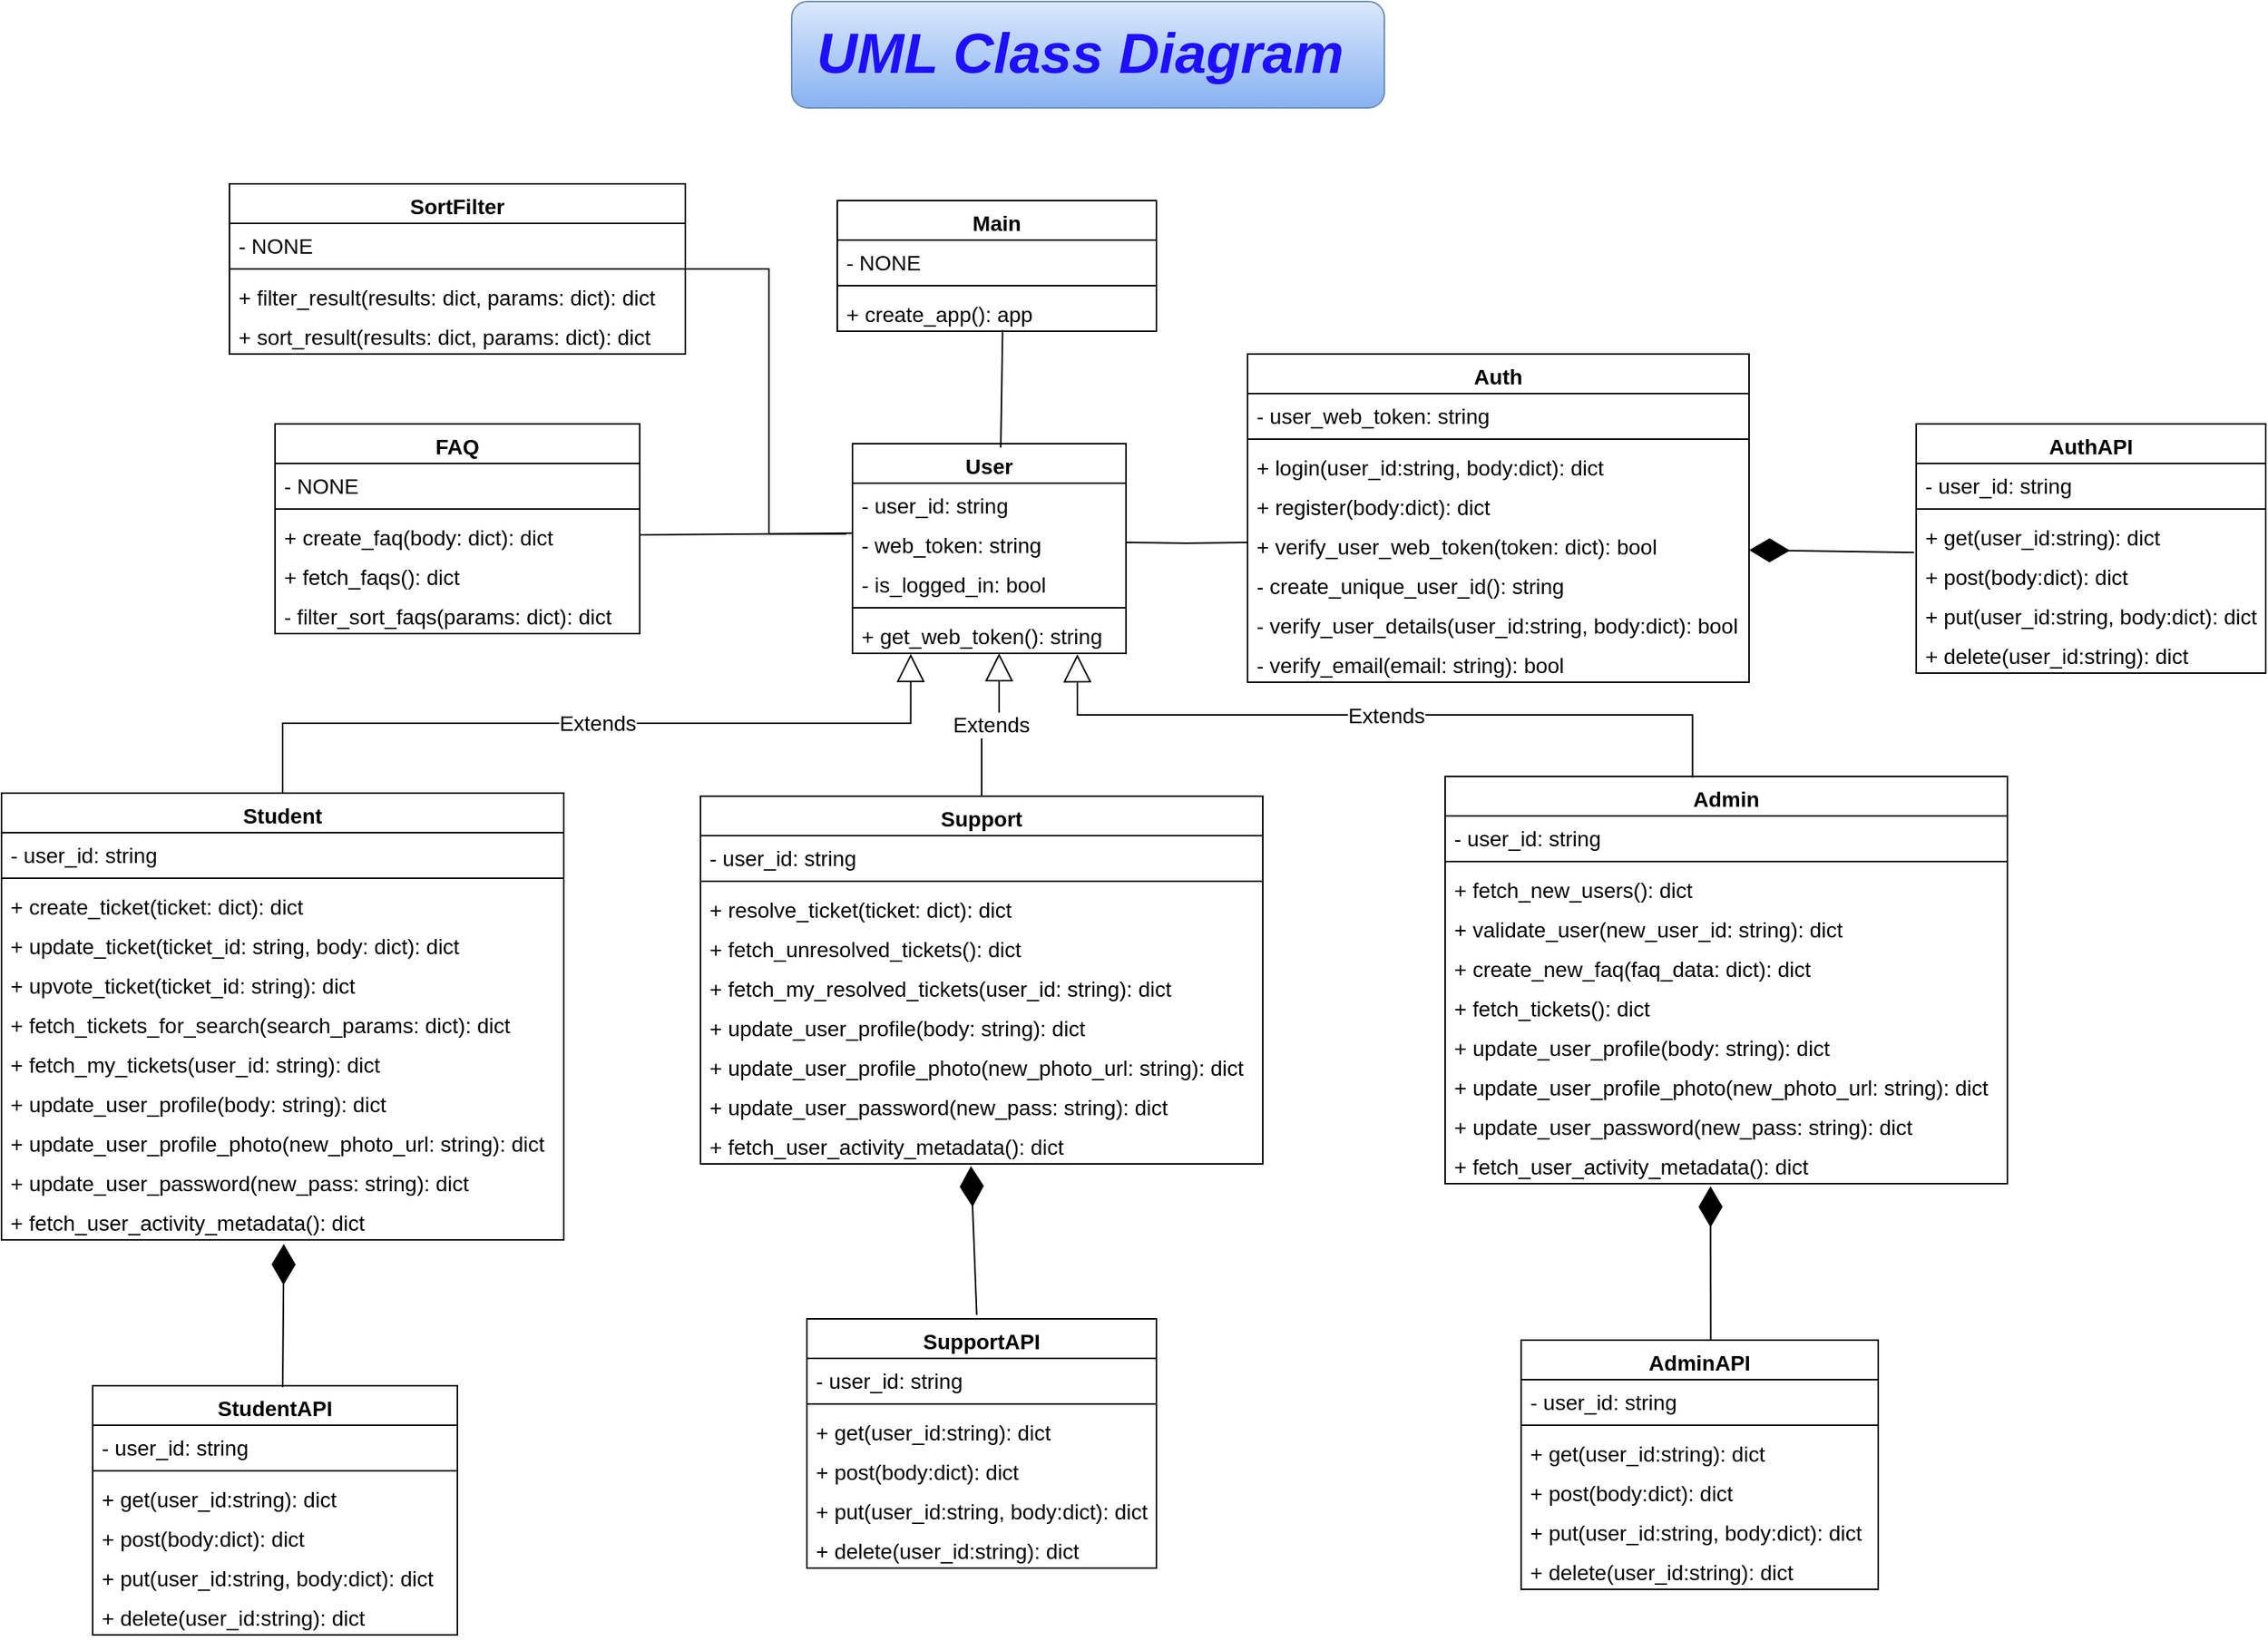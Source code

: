 <mxfile version="20.8.23" type="device"><diagram name="Page-1" id="JafjMgr85XqjKBGtlyvE"><mxGraphModel dx="3162" dy="1313" grid="1" gridSize="10" guides="1" tooltips="1" connect="1" arrows="1" fold="1" page="1" pageScale="1" pageWidth="850" pageHeight="1100" math="0" shadow="0"><root><mxCell id="0"/><mxCell id="1" parent="0"/><mxCell id="i6yleLJZoTJ5nCf-vQ_n-1" value="Auth" style="swimlane;fontStyle=1;align=center;verticalAlign=top;childLayout=stackLayout;horizontal=1;startSize=26;horizontalStack=0;resizeParent=1;resizeParentMax=0;resizeLast=0;collapsible=1;marginBottom=0;fontSize=14;" vertex="1" parent="1"><mxGeometry y="245" width="330" height="216" as="geometry"/></mxCell><mxCell id="i6yleLJZoTJ5nCf-vQ_n-70" value="- user_web_token: string" style="text;strokeColor=none;fillColor=none;align=left;verticalAlign=top;spacingLeft=4;spacingRight=4;overflow=hidden;rotatable=0;points=[[0,0.5],[1,0.5]];portConstraint=eastwest;fontSize=14;" vertex="1" parent="i6yleLJZoTJ5nCf-vQ_n-1"><mxGeometry y="26" width="330" height="26" as="geometry"/></mxCell><mxCell id="i6yleLJZoTJ5nCf-vQ_n-3" value="" style="line;strokeWidth=1;fillColor=none;align=left;verticalAlign=middle;spacingTop=-1;spacingLeft=3;spacingRight=3;rotatable=0;labelPosition=right;points=[];portConstraint=eastwest;strokeColor=inherit;fontSize=14;" vertex="1" parent="i6yleLJZoTJ5nCf-vQ_n-1"><mxGeometry y="52" width="330" height="8" as="geometry"/></mxCell><mxCell id="i6yleLJZoTJ5nCf-vQ_n-4" value="+ login(user_id:string, body:dict): dict" style="text;strokeColor=none;fillColor=none;align=left;verticalAlign=top;spacingLeft=4;spacingRight=4;overflow=hidden;rotatable=0;points=[[0,0.5],[1,0.5]];portConstraint=eastwest;fontSize=14;" vertex="1" parent="i6yleLJZoTJ5nCf-vQ_n-1"><mxGeometry y="60" width="330" height="26" as="geometry"/></mxCell><mxCell id="i6yleLJZoTJ5nCf-vQ_n-13" value="+ register(body:dict): dict" style="text;strokeColor=none;fillColor=none;align=left;verticalAlign=top;spacingLeft=4;spacingRight=4;overflow=hidden;rotatable=0;points=[[0,0.5],[1,0.5]];portConstraint=eastwest;fontSize=14;" vertex="1" parent="i6yleLJZoTJ5nCf-vQ_n-1"><mxGeometry y="86" width="330" height="26" as="geometry"/></mxCell><mxCell id="i6yleLJZoTJ5nCf-vQ_n-69" value="+ verify_user_web_token(token: dict): bool" style="text;strokeColor=none;fillColor=none;align=left;verticalAlign=top;spacingLeft=4;spacingRight=4;overflow=hidden;rotatable=0;points=[[0,0.5],[1,0.5]];portConstraint=eastwest;fontSize=14;" vertex="1" parent="i6yleLJZoTJ5nCf-vQ_n-1"><mxGeometry y="112" width="330" height="26" as="geometry"/></mxCell><mxCell id="i6yleLJZoTJ5nCf-vQ_n-14" value="- create_unique_user_id(): string" style="text;strokeColor=none;fillColor=none;align=left;verticalAlign=top;spacingLeft=4;spacingRight=4;overflow=hidden;rotatable=0;points=[[0,0.5],[1,0.5]];portConstraint=eastwest;fontSize=14;" vertex="1" parent="i6yleLJZoTJ5nCf-vQ_n-1"><mxGeometry y="138" width="330" height="26" as="geometry"/></mxCell><mxCell id="i6yleLJZoTJ5nCf-vQ_n-15" value="- verify_user_details(user_id:string, body:dict): bool" style="text;strokeColor=none;fillColor=none;align=left;verticalAlign=top;spacingLeft=4;spacingRight=4;overflow=hidden;rotatable=0;points=[[0,0.5],[1,0.5]];portConstraint=eastwest;fontSize=14;" vertex="1" parent="i6yleLJZoTJ5nCf-vQ_n-1"><mxGeometry y="164" width="330" height="26" as="geometry"/></mxCell><mxCell id="i6yleLJZoTJ5nCf-vQ_n-16" value="- verify_email(email: string): bool" style="text;strokeColor=none;fillColor=none;align=left;verticalAlign=top;spacingLeft=4;spacingRight=4;overflow=hidden;rotatable=0;points=[[0,0.5],[1,0.5]];portConstraint=eastwest;fontSize=14;" vertex="1" parent="i6yleLJZoTJ5nCf-vQ_n-1"><mxGeometry y="190" width="330" height="26" as="geometry"/></mxCell><mxCell id="i6yleLJZoTJ5nCf-vQ_n-5" value="AuthAPI" style="swimlane;fontStyle=1;align=center;verticalAlign=top;childLayout=stackLayout;horizontal=1;startSize=26;horizontalStack=0;resizeParent=1;resizeParentMax=0;resizeLast=0;collapsible=1;marginBottom=0;fontSize=14;" vertex="1" parent="1"><mxGeometry x="440" y="291" width="230" height="164" as="geometry"/></mxCell><mxCell id="i6yleLJZoTJ5nCf-vQ_n-6" value="- user_id: string" style="text;strokeColor=none;fillColor=none;align=left;verticalAlign=top;spacingLeft=4;spacingRight=4;overflow=hidden;rotatable=0;points=[[0,0.5],[1,0.5]];portConstraint=eastwest;fontSize=14;" vertex="1" parent="i6yleLJZoTJ5nCf-vQ_n-5"><mxGeometry y="26" width="230" height="26" as="geometry"/></mxCell><mxCell id="i6yleLJZoTJ5nCf-vQ_n-7" value="" style="line;strokeWidth=1;fillColor=none;align=left;verticalAlign=middle;spacingTop=-1;spacingLeft=3;spacingRight=3;rotatable=0;labelPosition=right;points=[];portConstraint=eastwest;strokeColor=inherit;fontSize=14;" vertex="1" parent="i6yleLJZoTJ5nCf-vQ_n-5"><mxGeometry y="52" width="230" height="8" as="geometry"/></mxCell><mxCell id="i6yleLJZoTJ5nCf-vQ_n-8" value="+ get(user_id:string): dict" style="text;strokeColor=none;fillColor=none;align=left;verticalAlign=top;spacingLeft=4;spacingRight=4;overflow=hidden;rotatable=0;points=[[0,0.5],[1,0.5]];portConstraint=eastwest;fontSize=14;" vertex="1" parent="i6yleLJZoTJ5nCf-vQ_n-5"><mxGeometry y="60" width="230" height="26" as="geometry"/></mxCell><mxCell id="i6yleLJZoTJ5nCf-vQ_n-9" value="+ post(body:dict): dict&#10;" style="text;strokeColor=none;fillColor=none;align=left;verticalAlign=top;spacingLeft=4;spacingRight=4;overflow=hidden;rotatable=0;points=[[0,0.5],[1,0.5]];portConstraint=eastwest;fontSize=14;" vertex="1" parent="i6yleLJZoTJ5nCf-vQ_n-5"><mxGeometry y="86" width="230" height="26" as="geometry"/></mxCell><mxCell id="i6yleLJZoTJ5nCf-vQ_n-10" value="+ put(user_id:string, body:dict): dict&#10;" style="text;strokeColor=none;fillColor=none;align=left;verticalAlign=top;spacingLeft=4;spacingRight=4;overflow=hidden;rotatable=0;points=[[0,0.5],[1,0.5]];portConstraint=eastwest;fontSize=14;" vertex="1" parent="i6yleLJZoTJ5nCf-vQ_n-5"><mxGeometry y="112" width="230" height="26" as="geometry"/></mxCell><mxCell id="i6yleLJZoTJ5nCf-vQ_n-11" value="+ delete(user_id:string): dict&#10;" style="text;strokeColor=none;fillColor=none;align=left;verticalAlign=top;spacingLeft=4;spacingRight=4;overflow=hidden;rotatable=0;points=[[0,0.5],[1,0.5]];portConstraint=eastwest;fontSize=14;" vertex="1" parent="i6yleLJZoTJ5nCf-vQ_n-5"><mxGeometry y="138" width="230" height="26" as="geometry"/></mxCell><mxCell id="i6yleLJZoTJ5nCf-vQ_n-17" value="StudentAPI" style="swimlane;fontStyle=1;align=center;verticalAlign=top;childLayout=stackLayout;horizontal=1;startSize=26;horizontalStack=0;resizeParent=1;resizeParentMax=0;resizeLast=0;collapsible=1;marginBottom=0;fontSize=14;" vertex="1" parent="1"><mxGeometry x="-760" y="924" width="240" height="164" as="geometry"/></mxCell><mxCell id="i6yleLJZoTJ5nCf-vQ_n-18" value="- user_id: string" style="text;strokeColor=none;fillColor=none;align=left;verticalAlign=top;spacingLeft=4;spacingRight=4;overflow=hidden;rotatable=0;points=[[0,0.5],[1,0.5]];portConstraint=eastwest;fontSize=14;" vertex="1" parent="i6yleLJZoTJ5nCf-vQ_n-17"><mxGeometry y="26" width="240" height="26" as="geometry"/></mxCell><mxCell id="i6yleLJZoTJ5nCf-vQ_n-19" value="" style="line;strokeWidth=1;fillColor=none;align=left;verticalAlign=middle;spacingTop=-1;spacingLeft=3;spacingRight=3;rotatable=0;labelPosition=right;points=[];portConstraint=eastwest;strokeColor=inherit;fontSize=14;" vertex="1" parent="i6yleLJZoTJ5nCf-vQ_n-17"><mxGeometry y="52" width="240" height="8" as="geometry"/></mxCell><mxCell id="i6yleLJZoTJ5nCf-vQ_n-20" value="+ get(user_id:string): dict" style="text;strokeColor=none;fillColor=none;align=left;verticalAlign=top;spacingLeft=4;spacingRight=4;overflow=hidden;rotatable=0;points=[[0,0.5],[1,0.5]];portConstraint=eastwest;fontSize=14;" vertex="1" parent="i6yleLJZoTJ5nCf-vQ_n-17"><mxGeometry y="60" width="240" height="26" as="geometry"/></mxCell><mxCell id="i6yleLJZoTJ5nCf-vQ_n-21" value="+ post(body:dict): dict&#10;" style="text;strokeColor=none;fillColor=none;align=left;verticalAlign=top;spacingLeft=4;spacingRight=4;overflow=hidden;rotatable=0;points=[[0,0.5],[1,0.5]];portConstraint=eastwest;fontSize=14;" vertex="1" parent="i6yleLJZoTJ5nCf-vQ_n-17"><mxGeometry y="86" width="240" height="26" as="geometry"/></mxCell><mxCell id="i6yleLJZoTJ5nCf-vQ_n-22" value="+ put(user_id:string, body:dict): dict&#10;" style="text;strokeColor=none;fillColor=none;align=left;verticalAlign=top;spacingLeft=4;spacingRight=4;overflow=hidden;rotatable=0;points=[[0,0.5],[1,0.5]];portConstraint=eastwest;fontSize=14;" vertex="1" parent="i6yleLJZoTJ5nCf-vQ_n-17"><mxGeometry y="112" width="240" height="26" as="geometry"/></mxCell><mxCell id="i6yleLJZoTJ5nCf-vQ_n-23" value="+ delete(user_id:string): dict&#10;" style="text;strokeColor=none;fillColor=none;align=left;verticalAlign=top;spacingLeft=4;spacingRight=4;overflow=hidden;rotatable=0;points=[[0,0.5],[1,0.5]];portConstraint=eastwest;fontSize=14;" vertex="1" parent="i6yleLJZoTJ5nCf-vQ_n-17"><mxGeometry y="138" width="240" height="26" as="geometry"/></mxCell><mxCell id="i6yleLJZoTJ5nCf-vQ_n-24" value="SupportAPI" style="swimlane;fontStyle=1;align=center;verticalAlign=top;childLayout=stackLayout;horizontal=1;startSize=26;horizontalStack=0;resizeParent=1;resizeParentMax=0;resizeLast=0;collapsible=1;marginBottom=0;fontSize=14;" vertex="1" parent="1"><mxGeometry x="-290" y="880" width="230" height="164" as="geometry"/></mxCell><mxCell id="i6yleLJZoTJ5nCf-vQ_n-25" value="- user_id: string" style="text;strokeColor=none;fillColor=none;align=left;verticalAlign=top;spacingLeft=4;spacingRight=4;overflow=hidden;rotatable=0;points=[[0,0.5],[1,0.5]];portConstraint=eastwest;fontSize=14;" vertex="1" parent="i6yleLJZoTJ5nCf-vQ_n-24"><mxGeometry y="26" width="230" height="26" as="geometry"/></mxCell><mxCell id="i6yleLJZoTJ5nCf-vQ_n-26" value="" style="line;strokeWidth=1;fillColor=none;align=left;verticalAlign=middle;spacingTop=-1;spacingLeft=3;spacingRight=3;rotatable=0;labelPosition=right;points=[];portConstraint=eastwest;strokeColor=inherit;fontSize=14;" vertex="1" parent="i6yleLJZoTJ5nCf-vQ_n-24"><mxGeometry y="52" width="230" height="8" as="geometry"/></mxCell><mxCell id="i6yleLJZoTJ5nCf-vQ_n-27" value="+ get(user_id:string): dict" style="text;strokeColor=none;fillColor=none;align=left;verticalAlign=top;spacingLeft=4;spacingRight=4;overflow=hidden;rotatable=0;points=[[0,0.5],[1,0.5]];portConstraint=eastwest;fontSize=14;" vertex="1" parent="i6yleLJZoTJ5nCf-vQ_n-24"><mxGeometry y="60" width="230" height="26" as="geometry"/></mxCell><mxCell id="i6yleLJZoTJ5nCf-vQ_n-28" value="+ post(body:dict): dict&#10;" style="text;strokeColor=none;fillColor=none;align=left;verticalAlign=top;spacingLeft=4;spacingRight=4;overflow=hidden;rotatable=0;points=[[0,0.5],[1,0.5]];portConstraint=eastwest;fontSize=14;" vertex="1" parent="i6yleLJZoTJ5nCf-vQ_n-24"><mxGeometry y="86" width="230" height="26" as="geometry"/></mxCell><mxCell id="i6yleLJZoTJ5nCf-vQ_n-29" value="+ put(user_id:string, body:dict): dict&#10;" style="text;strokeColor=none;fillColor=none;align=left;verticalAlign=top;spacingLeft=4;spacingRight=4;overflow=hidden;rotatable=0;points=[[0,0.5],[1,0.5]];portConstraint=eastwest;fontSize=14;" vertex="1" parent="i6yleLJZoTJ5nCf-vQ_n-24"><mxGeometry y="112" width="230" height="26" as="geometry"/></mxCell><mxCell id="i6yleLJZoTJ5nCf-vQ_n-30" value="+ delete(user_id:string): dict&#10;" style="text;strokeColor=none;fillColor=none;align=left;verticalAlign=top;spacingLeft=4;spacingRight=4;overflow=hidden;rotatable=0;points=[[0,0.5],[1,0.5]];portConstraint=eastwest;fontSize=14;" vertex="1" parent="i6yleLJZoTJ5nCf-vQ_n-24"><mxGeometry y="138" width="230" height="26" as="geometry"/></mxCell><mxCell id="i6yleLJZoTJ5nCf-vQ_n-31" value="AdminAPI" style="swimlane;fontStyle=1;align=center;verticalAlign=top;childLayout=stackLayout;horizontal=1;startSize=26;horizontalStack=0;resizeParent=1;resizeParentMax=0;resizeLast=0;collapsible=1;marginBottom=0;fontSize=14;" vertex="1" parent="1"><mxGeometry x="180" y="894" width="235" height="164" as="geometry"/></mxCell><mxCell id="i6yleLJZoTJ5nCf-vQ_n-32" value="- user_id: string" style="text;strokeColor=none;fillColor=none;align=left;verticalAlign=top;spacingLeft=4;spacingRight=4;overflow=hidden;rotatable=0;points=[[0,0.5],[1,0.5]];portConstraint=eastwest;fontSize=14;" vertex="1" parent="i6yleLJZoTJ5nCf-vQ_n-31"><mxGeometry y="26" width="235" height="26" as="geometry"/></mxCell><mxCell id="i6yleLJZoTJ5nCf-vQ_n-33" value="" style="line;strokeWidth=1;fillColor=none;align=left;verticalAlign=middle;spacingTop=-1;spacingLeft=3;spacingRight=3;rotatable=0;labelPosition=right;points=[];portConstraint=eastwest;strokeColor=inherit;fontSize=14;" vertex="1" parent="i6yleLJZoTJ5nCf-vQ_n-31"><mxGeometry y="52" width="235" height="8" as="geometry"/></mxCell><mxCell id="i6yleLJZoTJ5nCf-vQ_n-34" value="+ get(user_id:string): dict" style="text;strokeColor=none;fillColor=none;align=left;verticalAlign=top;spacingLeft=4;spacingRight=4;overflow=hidden;rotatable=0;points=[[0,0.5],[1,0.5]];portConstraint=eastwest;fontSize=14;" vertex="1" parent="i6yleLJZoTJ5nCf-vQ_n-31"><mxGeometry y="60" width="235" height="26" as="geometry"/></mxCell><mxCell id="i6yleLJZoTJ5nCf-vQ_n-35" value="+ post(body:dict): dict&#10;" style="text;strokeColor=none;fillColor=none;align=left;verticalAlign=top;spacingLeft=4;spacingRight=4;overflow=hidden;rotatable=0;points=[[0,0.5],[1,0.5]];portConstraint=eastwest;fontSize=14;" vertex="1" parent="i6yleLJZoTJ5nCf-vQ_n-31"><mxGeometry y="86" width="235" height="26" as="geometry"/></mxCell><mxCell id="i6yleLJZoTJ5nCf-vQ_n-36" value="+ put(user_id:string, body:dict): dict&#10;" style="text;strokeColor=none;fillColor=none;align=left;verticalAlign=top;spacingLeft=4;spacingRight=4;overflow=hidden;rotatable=0;points=[[0,0.5],[1,0.5]];portConstraint=eastwest;fontSize=14;" vertex="1" parent="i6yleLJZoTJ5nCf-vQ_n-31"><mxGeometry y="112" width="235" height="26" as="geometry"/></mxCell><mxCell id="i6yleLJZoTJ5nCf-vQ_n-37" value="+ delete(user_id:string): dict&#10;" style="text;strokeColor=none;fillColor=none;align=left;verticalAlign=top;spacingLeft=4;spacingRight=4;overflow=hidden;rotatable=0;points=[[0,0.5],[1,0.5]];portConstraint=eastwest;fontSize=14;" vertex="1" parent="i6yleLJZoTJ5nCf-vQ_n-31"><mxGeometry y="138" width="235" height="26" as="geometry"/></mxCell><mxCell id="i6yleLJZoTJ5nCf-vQ_n-38" value="Student" style="swimlane;fontStyle=1;align=center;verticalAlign=top;childLayout=stackLayout;horizontal=1;startSize=26;horizontalStack=0;resizeParent=1;resizeParentMax=0;resizeLast=0;collapsible=1;marginBottom=0;fontSize=14;" vertex="1" parent="1"><mxGeometry x="-820" y="534" width="370" height="294" as="geometry"/></mxCell><mxCell id="i6yleLJZoTJ5nCf-vQ_n-39" value="- user_id: string" style="text;strokeColor=none;fillColor=none;align=left;verticalAlign=top;spacingLeft=4;spacingRight=4;overflow=hidden;rotatable=0;points=[[0,0.5],[1,0.5]];portConstraint=eastwest;fontSize=14;" vertex="1" parent="i6yleLJZoTJ5nCf-vQ_n-38"><mxGeometry y="26" width="370" height="26" as="geometry"/></mxCell><mxCell id="i6yleLJZoTJ5nCf-vQ_n-40" value="" style="line;strokeWidth=1;fillColor=none;align=left;verticalAlign=middle;spacingTop=-1;spacingLeft=3;spacingRight=3;rotatable=0;labelPosition=right;points=[];portConstraint=eastwest;strokeColor=inherit;fontSize=14;" vertex="1" parent="i6yleLJZoTJ5nCf-vQ_n-38"><mxGeometry y="52" width="370" height="8" as="geometry"/></mxCell><mxCell id="i6yleLJZoTJ5nCf-vQ_n-41" value="+ create_ticket(ticket: dict): dict" style="text;strokeColor=none;fillColor=none;align=left;verticalAlign=top;spacingLeft=4;spacingRight=4;overflow=hidden;rotatable=0;points=[[0,0.5],[1,0.5]];portConstraint=eastwest;fontSize=14;" vertex="1" parent="i6yleLJZoTJ5nCf-vQ_n-38"><mxGeometry y="60" width="370" height="26" as="geometry"/></mxCell><mxCell id="i6yleLJZoTJ5nCf-vQ_n-68" value="+ update_ticket(ticket_id: string, body: dict): dict" style="text;strokeColor=none;fillColor=none;align=left;verticalAlign=top;spacingLeft=4;spacingRight=4;overflow=hidden;rotatable=0;points=[[0,0.5],[1,0.5]];portConstraint=eastwest;fontSize=14;" vertex="1" parent="i6yleLJZoTJ5nCf-vQ_n-38"><mxGeometry y="86" width="370" height="26" as="geometry"/></mxCell><mxCell id="i6yleLJZoTJ5nCf-vQ_n-42" value="+ upvote_ticket(ticket_id: string): dict" style="text;strokeColor=none;fillColor=none;align=left;verticalAlign=top;spacingLeft=4;spacingRight=4;overflow=hidden;rotatable=0;points=[[0,0.5],[1,0.5]];portConstraint=eastwest;fontSize=14;" vertex="1" parent="i6yleLJZoTJ5nCf-vQ_n-38"><mxGeometry y="112" width="370" height="26" as="geometry"/></mxCell><mxCell id="i6yleLJZoTJ5nCf-vQ_n-67" value="+ fetch_tickets_for_search(search_params: dict): dict" style="text;strokeColor=none;fillColor=none;align=left;verticalAlign=top;spacingLeft=4;spacingRight=4;overflow=hidden;rotatable=0;points=[[0,0.5],[1,0.5]];portConstraint=eastwest;fontSize=14;" vertex="1" parent="i6yleLJZoTJ5nCf-vQ_n-38"><mxGeometry y="138" width="370" height="26" as="geometry"/></mxCell><mxCell id="i6yleLJZoTJ5nCf-vQ_n-72" value="+ fetch_my_tickets(user_id: string): dict" style="text;strokeColor=none;fillColor=none;align=left;verticalAlign=top;spacingLeft=4;spacingRight=4;overflow=hidden;rotatable=0;points=[[0,0.5],[1,0.5]];portConstraint=eastwest;fontSize=14;" vertex="1" parent="i6yleLJZoTJ5nCf-vQ_n-38"><mxGeometry y="164" width="370" height="26" as="geometry"/></mxCell><mxCell id="i6yleLJZoTJ5nCf-vQ_n-56" value="+ update_user_profile(body: string): dict" style="text;strokeColor=none;fillColor=none;align=left;verticalAlign=top;spacingLeft=4;spacingRight=4;overflow=hidden;rotatable=0;points=[[0,0.5],[1,0.5]];portConstraint=eastwest;fontSize=14;" vertex="1" parent="i6yleLJZoTJ5nCf-vQ_n-38"><mxGeometry y="190" width="370" height="26" as="geometry"/></mxCell><mxCell id="i6yleLJZoTJ5nCf-vQ_n-57" value="+ update_user_profile_photo(new_photo_url: string): dict" style="text;strokeColor=none;fillColor=none;align=left;verticalAlign=top;spacingLeft=4;spacingRight=4;overflow=hidden;rotatable=0;points=[[0,0.5],[1,0.5]];portConstraint=eastwest;fontSize=14;" vertex="1" parent="i6yleLJZoTJ5nCf-vQ_n-38"><mxGeometry y="216" width="370" height="26" as="geometry"/></mxCell><mxCell id="i6yleLJZoTJ5nCf-vQ_n-58" value="+ update_user_password(new_pass: string): dict" style="text;strokeColor=none;fillColor=none;align=left;verticalAlign=top;spacingLeft=4;spacingRight=4;overflow=hidden;rotatable=0;points=[[0,0.5],[1,0.5]];portConstraint=eastwest;fontSize=14;" vertex="1" parent="i6yleLJZoTJ5nCf-vQ_n-38"><mxGeometry y="242" width="370" height="26" as="geometry"/></mxCell><mxCell id="i6yleLJZoTJ5nCf-vQ_n-71" value="+ fetch_user_activity_metadata(): dict" style="text;strokeColor=none;fillColor=none;align=left;verticalAlign=top;spacingLeft=4;spacingRight=4;overflow=hidden;rotatable=0;points=[[0,0.5],[1,0.5]];portConstraint=eastwest;fontSize=14;" vertex="1" parent="i6yleLJZoTJ5nCf-vQ_n-38"><mxGeometry y="268" width="370" height="26" as="geometry"/></mxCell><mxCell id="i6yleLJZoTJ5nCf-vQ_n-46" value="SortFilter" style="swimlane;fontStyle=1;align=center;verticalAlign=top;childLayout=stackLayout;horizontal=1;startSize=26;horizontalStack=0;resizeParent=1;resizeParentMax=0;resizeLast=0;collapsible=1;marginBottom=0;fontSize=14;" vertex="1" parent="1"><mxGeometry x="-670" y="133" width="300" height="112" as="geometry"/></mxCell><mxCell id="i6yleLJZoTJ5nCf-vQ_n-47" value="- NONE" style="text;strokeColor=none;fillColor=none;align=left;verticalAlign=top;spacingLeft=4;spacingRight=4;overflow=hidden;rotatable=0;points=[[0,0.5],[1,0.5]];portConstraint=eastwest;fontSize=14;" vertex="1" parent="i6yleLJZoTJ5nCf-vQ_n-46"><mxGeometry y="26" width="300" height="26" as="geometry"/></mxCell><mxCell id="i6yleLJZoTJ5nCf-vQ_n-48" value="" style="line;strokeWidth=1;fillColor=none;align=left;verticalAlign=middle;spacingTop=-1;spacingLeft=3;spacingRight=3;rotatable=0;labelPosition=right;points=[];portConstraint=eastwest;strokeColor=inherit;fontSize=14;" vertex="1" parent="i6yleLJZoTJ5nCf-vQ_n-46"><mxGeometry y="52" width="300" height="8" as="geometry"/></mxCell><mxCell id="i6yleLJZoTJ5nCf-vQ_n-49" value="+ filter_result(results: dict, params: dict): dict" style="text;strokeColor=none;fillColor=none;align=left;verticalAlign=top;spacingLeft=4;spacingRight=4;overflow=hidden;rotatable=0;points=[[0,0.5],[1,0.5]];portConstraint=eastwest;fontSize=14;" vertex="1" parent="i6yleLJZoTJ5nCf-vQ_n-46"><mxGeometry y="60" width="300" height="26" as="geometry"/></mxCell><mxCell id="i6yleLJZoTJ5nCf-vQ_n-55" value="+ sort_result(results: dict, params: dict): dict" style="text;strokeColor=none;fillColor=none;align=left;verticalAlign=top;spacingLeft=4;spacingRight=4;overflow=hidden;rotatable=0;points=[[0,0.5],[1,0.5]];portConstraint=eastwest;fontSize=14;" vertex="1" parent="i6yleLJZoTJ5nCf-vQ_n-46"><mxGeometry y="86" width="300" height="26" as="geometry"/></mxCell><mxCell id="i6yleLJZoTJ5nCf-vQ_n-59" value="FAQ" style="swimlane;fontStyle=1;align=center;verticalAlign=top;childLayout=stackLayout;horizontal=1;startSize=26;horizontalStack=0;resizeParent=1;resizeParentMax=0;resizeLast=0;collapsible=1;marginBottom=0;fontSize=14;" vertex="1" parent="1"><mxGeometry x="-640" y="291" width="240" height="138" as="geometry"/></mxCell><mxCell id="i6yleLJZoTJ5nCf-vQ_n-60" value="- NONE" style="text;strokeColor=none;fillColor=none;align=left;verticalAlign=top;spacingLeft=4;spacingRight=4;overflow=hidden;rotatable=0;points=[[0,0.5],[1,0.5]];portConstraint=eastwest;fontSize=14;" vertex="1" parent="i6yleLJZoTJ5nCf-vQ_n-59"><mxGeometry y="26" width="240" height="26" as="geometry"/></mxCell><mxCell id="i6yleLJZoTJ5nCf-vQ_n-61" value="" style="line;strokeWidth=1;fillColor=none;align=left;verticalAlign=middle;spacingTop=-1;spacingLeft=3;spacingRight=3;rotatable=0;labelPosition=right;points=[];portConstraint=eastwest;strokeColor=inherit;fontSize=14;" vertex="1" parent="i6yleLJZoTJ5nCf-vQ_n-59"><mxGeometry y="52" width="240" height="8" as="geometry"/></mxCell><mxCell id="i6yleLJZoTJ5nCf-vQ_n-62" value="+ create_faq(body: dict): dict" style="text;strokeColor=none;fillColor=none;align=left;verticalAlign=top;spacingLeft=4;spacingRight=4;overflow=hidden;rotatable=0;points=[[0,0.5],[1,0.5]];portConstraint=eastwest;fontSize=14;" vertex="1" parent="i6yleLJZoTJ5nCf-vQ_n-59"><mxGeometry y="60" width="240" height="26" as="geometry"/></mxCell><mxCell id="i6yleLJZoTJ5nCf-vQ_n-63" value="+ fetch_faqs(): dict" style="text;strokeColor=none;fillColor=none;align=left;verticalAlign=top;spacingLeft=4;spacingRight=4;overflow=hidden;rotatable=0;points=[[0,0.5],[1,0.5]];portConstraint=eastwest;fontSize=14;" vertex="1" parent="i6yleLJZoTJ5nCf-vQ_n-59"><mxGeometry y="86" width="240" height="26" as="geometry"/></mxCell><mxCell id="i6yleLJZoTJ5nCf-vQ_n-64" value="- filter_sort_faqs(params: dict): dict" style="text;strokeColor=none;fillColor=none;align=left;verticalAlign=top;spacingLeft=4;spacingRight=4;overflow=hidden;rotatable=0;points=[[0,0.5],[1,0.5]];portConstraint=eastwest;fontSize=14;" vertex="1" parent="i6yleLJZoTJ5nCf-vQ_n-59"><mxGeometry y="112" width="240" height="26" as="geometry"/></mxCell><mxCell id="i6yleLJZoTJ5nCf-vQ_n-73" value="Support" style="swimlane;fontStyle=1;align=center;verticalAlign=top;childLayout=stackLayout;horizontal=1;startSize=26;horizontalStack=0;resizeParent=1;resizeParentMax=0;resizeLast=0;collapsible=1;marginBottom=0;fontSize=14;" vertex="1" parent="1"><mxGeometry x="-360" y="536" width="370" height="242" as="geometry"/></mxCell><mxCell id="i6yleLJZoTJ5nCf-vQ_n-74" value="- user_id: string" style="text;strokeColor=none;fillColor=none;align=left;verticalAlign=top;spacingLeft=4;spacingRight=4;overflow=hidden;rotatable=0;points=[[0,0.5],[1,0.5]];portConstraint=eastwest;fontSize=14;" vertex="1" parent="i6yleLJZoTJ5nCf-vQ_n-73"><mxGeometry y="26" width="370" height="26" as="geometry"/></mxCell><mxCell id="i6yleLJZoTJ5nCf-vQ_n-75" value="" style="line;strokeWidth=1;fillColor=none;align=left;verticalAlign=middle;spacingTop=-1;spacingLeft=3;spacingRight=3;rotatable=0;labelPosition=right;points=[];portConstraint=eastwest;strokeColor=inherit;fontSize=14;" vertex="1" parent="i6yleLJZoTJ5nCf-vQ_n-73"><mxGeometry y="52" width="370" height="8" as="geometry"/></mxCell><mxCell id="i6yleLJZoTJ5nCf-vQ_n-76" value="+ resolve_ticket(ticket: dict): dict" style="text;strokeColor=none;fillColor=none;align=left;verticalAlign=top;spacingLeft=4;spacingRight=4;overflow=hidden;rotatable=0;points=[[0,0.5],[1,0.5]];portConstraint=eastwest;fontSize=14;" vertex="1" parent="i6yleLJZoTJ5nCf-vQ_n-73"><mxGeometry y="60" width="370" height="26" as="geometry"/></mxCell><mxCell id="i6yleLJZoTJ5nCf-vQ_n-97" value="+ fetch_unresolved_tickets(): dict" style="text;strokeColor=none;fillColor=none;align=left;verticalAlign=top;spacingLeft=4;spacingRight=4;overflow=hidden;rotatable=0;points=[[0,0.5],[1,0.5]];portConstraint=eastwest;fontSize=14;" vertex="1" parent="i6yleLJZoTJ5nCf-vQ_n-73"><mxGeometry y="86" width="370" height="26" as="geometry"/></mxCell><mxCell id="i6yleLJZoTJ5nCf-vQ_n-80" value="+ fetch_my_resolved_tickets(user_id: string): dict" style="text;strokeColor=none;fillColor=none;align=left;verticalAlign=top;spacingLeft=4;spacingRight=4;overflow=hidden;rotatable=0;points=[[0,0.5],[1,0.5]];portConstraint=eastwest;fontSize=14;" vertex="1" parent="i6yleLJZoTJ5nCf-vQ_n-73"><mxGeometry y="112" width="370" height="26" as="geometry"/></mxCell><mxCell id="i6yleLJZoTJ5nCf-vQ_n-81" value="+ update_user_profile(body: string): dict" style="text;strokeColor=none;fillColor=none;align=left;verticalAlign=top;spacingLeft=4;spacingRight=4;overflow=hidden;rotatable=0;points=[[0,0.5],[1,0.5]];portConstraint=eastwest;fontSize=14;" vertex="1" parent="i6yleLJZoTJ5nCf-vQ_n-73"><mxGeometry y="138" width="370" height="26" as="geometry"/></mxCell><mxCell id="i6yleLJZoTJ5nCf-vQ_n-82" value="+ update_user_profile_photo(new_photo_url: string): dict" style="text;strokeColor=none;fillColor=none;align=left;verticalAlign=top;spacingLeft=4;spacingRight=4;overflow=hidden;rotatable=0;points=[[0,0.5],[1,0.5]];portConstraint=eastwest;fontSize=14;" vertex="1" parent="i6yleLJZoTJ5nCf-vQ_n-73"><mxGeometry y="164" width="370" height="26" as="geometry"/></mxCell><mxCell id="i6yleLJZoTJ5nCf-vQ_n-83" value="+ update_user_password(new_pass: string): dict" style="text;strokeColor=none;fillColor=none;align=left;verticalAlign=top;spacingLeft=4;spacingRight=4;overflow=hidden;rotatable=0;points=[[0,0.5],[1,0.5]];portConstraint=eastwest;fontSize=14;" vertex="1" parent="i6yleLJZoTJ5nCf-vQ_n-73"><mxGeometry y="190" width="370" height="26" as="geometry"/></mxCell><mxCell id="i6yleLJZoTJ5nCf-vQ_n-84" value="+ fetch_user_activity_metadata(): dict" style="text;strokeColor=none;fillColor=none;align=left;verticalAlign=top;spacingLeft=4;spacingRight=4;overflow=hidden;rotatable=0;points=[[0,0.5],[1,0.5]];portConstraint=eastwest;fontSize=14;" vertex="1" parent="i6yleLJZoTJ5nCf-vQ_n-73"><mxGeometry y="216" width="370" height="26" as="geometry"/></mxCell><mxCell id="i6yleLJZoTJ5nCf-vQ_n-85" value="Admin" style="swimlane;fontStyle=1;align=center;verticalAlign=top;childLayout=stackLayout;horizontal=1;startSize=26;horizontalStack=0;resizeParent=1;resizeParentMax=0;resizeLast=0;collapsible=1;marginBottom=0;fontSize=14;" vertex="1" parent="1"><mxGeometry x="130" y="523" width="370" height="268" as="geometry"/></mxCell><mxCell id="i6yleLJZoTJ5nCf-vQ_n-86" value="- user_id: string" style="text;strokeColor=none;fillColor=none;align=left;verticalAlign=top;spacingLeft=4;spacingRight=4;overflow=hidden;rotatable=0;points=[[0,0.5],[1,0.5]];portConstraint=eastwest;fontSize=14;" vertex="1" parent="i6yleLJZoTJ5nCf-vQ_n-85"><mxGeometry y="26" width="370" height="26" as="geometry"/></mxCell><mxCell id="i6yleLJZoTJ5nCf-vQ_n-87" value="" style="line;strokeWidth=1;fillColor=none;align=left;verticalAlign=middle;spacingTop=-1;spacingLeft=3;spacingRight=3;rotatable=0;labelPosition=right;points=[];portConstraint=eastwest;strokeColor=inherit;fontSize=14;" vertex="1" parent="i6yleLJZoTJ5nCf-vQ_n-85"><mxGeometry y="52" width="370" height="8" as="geometry"/></mxCell><mxCell id="i6yleLJZoTJ5nCf-vQ_n-88" value="+ fetch_new_users(): dict" style="text;strokeColor=none;fillColor=none;align=left;verticalAlign=top;spacingLeft=4;spacingRight=4;overflow=hidden;rotatable=0;points=[[0,0.5],[1,0.5]];portConstraint=eastwest;fontSize=14;" vertex="1" parent="i6yleLJZoTJ5nCf-vQ_n-85"><mxGeometry y="60" width="370" height="26" as="geometry"/></mxCell><mxCell id="i6yleLJZoTJ5nCf-vQ_n-89" value="+ validate_user(new_user_id: string): dict" style="text;strokeColor=none;fillColor=none;align=left;verticalAlign=top;spacingLeft=4;spacingRight=4;overflow=hidden;rotatable=0;points=[[0,0.5],[1,0.5]];portConstraint=eastwest;fontSize=14;" vertex="1" parent="i6yleLJZoTJ5nCf-vQ_n-85"><mxGeometry y="86" width="370" height="26" as="geometry"/></mxCell><mxCell id="i6yleLJZoTJ5nCf-vQ_n-90" value="+ create_new_faq(faq_data: dict): dict" style="text;strokeColor=none;fillColor=none;align=left;verticalAlign=top;spacingLeft=4;spacingRight=4;overflow=hidden;rotatable=0;points=[[0,0.5],[1,0.5]];portConstraint=eastwest;fontSize=14;" vertex="1" parent="i6yleLJZoTJ5nCf-vQ_n-85"><mxGeometry y="112" width="370" height="26" as="geometry"/></mxCell><mxCell id="i6yleLJZoTJ5nCf-vQ_n-91" value="+ fetch_tickets(): dict" style="text;strokeColor=none;fillColor=none;align=left;verticalAlign=top;spacingLeft=4;spacingRight=4;overflow=hidden;rotatable=0;points=[[0,0.5],[1,0.5]];portConstraint=eastwest;fontSize=14;" vertex="1" parent="i6yleLJZoTJ5nCf-vQ_n-85"><mxGeometry y="138" width="370" height="26" as="geometry"/></mxCell><mxCell id="i6yleLJZoTJ5nCf-vQ_n-93" value="+ update_user_profile(body: string): dict" style="text;strokeColor=none;fillColor=none;align=left;verticalAlign=top;spacingLeft=4;spacingRight=4;overflow=hidden;rotatable=0;points=[[0,0.5],[1,0.5]];portConstraint=eastwest;fontSize=14;" vertex="1" parent="i6yleLJZoTJ5nCf-vQ_n-85"><mxGeometry y="164" width="370" height="26" as="geometry"/></mxCell><mxCell id="i6yleLJZoTJ5nCf-vQ_n-94" value="+ update_user_profile_photo(new_photo_url: string): dict" style="text;strokeColor=none;fillColor=none;align=left;verticalAlign=top;spacingLeft=4;spacingRight=4;overflow=hidden;rotatable=0;points=[[0,0.5],[1,0.5]];portConstraint=eastwest;fontSize=14;" vertex="1" parent="i6yleLJZoTJ5nCf-vQ_n-85"><mxGeometry y="190" width="370" height="26" as="geometry"/></mxCell><mxCell id="i6yleLJZoTJ5nCf-vQ_n-95" value="+ update_user_password(new_pass: string): dict" style="text;strokeColor=none;fillColor=none;align=left;verticalAlign=top;spacingLeft=4;spacingRight=4;overflow=hidden;rotatable=0;points=[[0,0.5],[1,0.5]];portConstraint=eastwest;fontSize=14;" vertex="1" parent="i6yleLJZoTJ5nCf-vQ_n-85"><mxGeometry y="216" width="370" height="26" as="geometry"/></mxCell><mxCell id="i6yleLJZoTJ5nCf-vQ_n-96" value="+ fetch_user_activity_metadata(): dict" style="text;strokeColor=none;fillColor=none;align=left;verticalAlign=top;spacingLeft=4;spacingRight=4;overflow=hidden;rotatable=0;points=[[0,0.5],[1,0.5]];portConstraint=eastwest;fontSize=14;" vertex="1" parent="i6yleLJZoTJ5nCf-vQ_n-85"><mxGeometry y="242" width="370" height="26" as="geometry"/></mxCell><mxCell id="i6yleLJZoTJ5nCf-vQ_n-98" value="Main" style="swimlane;fontStyle=1;align=center;verticalAlign=top;childLayout=stackLayout;horizontal=1;startSize=26;horizontalStack=0;resizeParent=1;resizeParentMax=0;resizeLast=0;collapsible=1;marginBottom=0;fontSize=14;" vertex="1" parent="1"><mxGeometry x="-270" y="144" width="210" height="86" as="geometry"/></mxCell><mxCell id="i6yleLJZoTJ5nCf-vQ_n-99" value="- NONE" style="text;strokeColor=none;fillColor=none;align=left;verticalAlign=top;spacingLeft=4;spacingRight=4;overflow=hidden;rotatable=0;points=[[0,0.5],[1,0.5]];portConstraint=eastwest;fontSize=14;" vertex="1" parent="i6yleLJZoTJ5nCf-vQ_n-98"><mxGeometry y="26" width="210" height="26" as="geometry"/></mxCell><mxCell id="i6yleLJZoTJ5nCf-vQ_n-100" value="" style="line;strokeWidth=1;fillColor=none;align=left;verticalAlign=middle;spacingTop=-1;spacingLeft=3;spacingRight=3;rotatable=0;labelPosition=right;points=[];portConstraint=eastwest;strokeColor=inherit;fontSize=14;" vertex="1" parent="i6yleLJZoTJ5nCf-vQ_n-98"><mxGeometry y="52" width="210" height="8" as="geometry"/></mxCell><mxCell id="i6yleLJZoTJ5nCf-vQ_n-101" value="+ create_app(): app" style="text;strokeColor=none;fillColor=none;align=left;verticalAlign=top;spacingLeft=4;spacingRight=4;overflow=hidden;rotatable=0;points=[[0,0.5],[1,0.5]];portConstraint=eastwest;fontSize=14;" vertex="1" parent="i6yleLJZoTJ5nCf-vQ_n-98"><mxGeometry y="60" width="210" height="26" as="geometry"/></mxCell><mxCell id="i6yleLJZoTJ5nCf-vQ_n-104" value="User" style="swimlane;fontStyle=1;align=center;verticalAlign=top;childLayout=stackLayout;horizontal=1;startSize=26;horizontalStack=0;resizeParent=1;resizeParentMax=0;resizeLast=0;collapsible=1;marginBottom=0;fontSize=14;" vertex="1" parent="1"><mxGeometry x="-260" y="304" width="180" height="138" as="geometry"/></mxCell><mxCell id="i6yleLJZoTJ5nCf-vQ_n-105" value="- user_id: string" style="text;strokeColor=none;fillColor=none;align=left;verticalAlign=top;spacingLeft=4;spacingRight=4;overflow=hidden;rotatable=0;points=[[0,0.5],[1,0.5]];portConstraint=eastwest;fontSize=14;" vertex="1" parent="i6yleLJZoTJ5nCf-vQ_n-104"><mxGeometry y="26" width="180" height="26" as="geometry"/></mxCell><mxCell id="i6yleLJZoTJ5nCf-vQ_n-114" value="- web_token: string" style="text;strokeColor=none;fillColor=none;align=left;verticalAlign=top;spacingLeft=4;spacingRight=4;overflow=hidden;rotatable=0;points=[[0,0.5],[1,0.5]];portConstraint=eastwest;fontSize=14;" vertex="1" parent="i6yleLJZoTJ5nCf-vQ_n-104"><mxGeometry y="52" width="180" height="26" as="geometry"/></mxCell><mxCell id="i6yleLJZoTJ5nCf-vQ_n-115" value="- is_logged_in: bool" style="text;strokeColor=none;fillColor=none;align=left;verticalAlign=top;spacingLeft=4;spacingRight=4;overflow=hidden;rotatable=0;points=[[0,0.5],[1,0.5]];portConstraint=eastwest;fontSize=14;" vertex="1" parent="i6yleLJZoTJ5nCf-vQ_n-104"><mxGeometry y="78" width="180" height="26" as="geometry"/></mxCell><mxCell id="i6yleLJZoTJ5nCf-vQ_n-106" value="" style="line;strokeWidth=1;fillColor=none;align=left;verticalAlign=middle;spacingTop=-1;spacingLeft=3;spacingRight=3;rotatable=0;labelPosition=right;points=[];portConstraint=eastwest;strokeColor=inherit;fontSize=14;" vertex="1" parent="i6yleLJZoTJ5nCf-vQ_n-104"><mxGeometry y="104" width="180" height="8" as="geometry"/></mxCell><mxCell id="i6yleLJZoTJ5nCf-vQ_n-112" value="+ get_web_token(): string" style="text;strokeColor=none;fillColor=none;align=left;verticalAlign=top;spacingLeft=4;spacingRight=4;overflow=hidden;rotatable=0;points=[[0,0.5],[1,0.5]];portConstraint=eastwest;fontSize=14;" vertex="1" parent="i6yleLJZoTJ5nCf-vQ_n-104"><mxGeometry y="112" width="180" height="26" as="geometry"/></mxCell><mxCell id="i6yleLJZoTJ5nCf-vQ_n-116" value="Extends" style="endArrow=block;endSize=16;endFill=0;html=1;rounded=0;exitX=0.5;exitY=0;exitDx=0;exitDy=0;edgeStyle=orthogonalEdgeStyle;entryX=0.213;entryY=1.013;entryDx=0;entryDy=0;entryPerimeter=0;fontSize=14;" edge="1" parent="1" source="i6yleLJZoTJ5nCf-vQ_n-38" target="i6yleLJZoTJ5nCf-vQ_n-112"><mxGeometry width="160" relative="1" as="geometry"><mxPoint x="-550" y="184" as="sourcePoint"/><mxPoint x="-210" y="454" as="targetPoint"/></mxGeometry></mxCell><mxCell id="i6yleLJZoTJ5nCf-vQ_n-117" value="Extends" style="endArrow=block;endSize=16;endFill=0;html=1;rounded=0;exitX=0.5;exitY=0;exitDx=0;exitDy=0;edgeStyle=orthogonalEdgeStyle;entryX=0.536;entryY=0.997;entryDx=0;entryDy=0;entryPerimeter=0;fontSize=14;" edge="1" parent="1" source="i6yleLJZoTJ5nCf-vQ_n-73" target="i6yleLJZoTJ5nCf-vQ_n-112"><mxGeometry width="160" relative="1" as="geometry"><mxPoint x="-360" y="515" as="sourcePoint"/><mxPoint x="-160" y="454" as="targetPoint"/></mxGeometry></mxCell><mxCell id="i6yleLJZoTJ5nCf-vQ_n-118" value="Extends" style="endArrow=block;endSize=16;endFill=0;html=1;rounded=0;exitX=0.44;exitY=0.003;exitDx=0;exitDy=0;edgeStyle=orthogonalEdgeStyle;exitPerimeter=0;entryX=0.822;entryY=1.022;entryDx=0;entryDy=0;entryPerimeter=0;fontSize=14;" edge="1" parent="1" source="i6yleLJZoTJ5nCf-vQ_n-85" target="i6yleLJZoTJ5nCf-vQ_n-112"><mxGeometry width="160" relative="1" as="geometry"><mxPoint x="-33" y="555" as="sourcePoint"/><mxPoint x="-110" y="454" as="targetPoint"/></mxGeometry></mxCell><mxCell id="i6yleLJZoTJ5nCf-vQ_n-120" value="" style="endArrow=diamondThin;endFill=1;endSize=24;html=1;rounded=0;exitX=-0.006;exitY=0.945;exitDx=0;exitDy=0;exitPerimeter=0;fontSize=14;" edge="1" parent="1" source="i6yleLJZoTJ5nCf-vQ_n-8"><mxGeometry width="160" relative="1" as="geometry"><mxPoint x="450" y="344" as="sourcePoint"/><mxPoint x="330" y="374" as="targetPoint"/></mxGeometry></mxCell><mxCell id="i6yleLJZoTJ5nCf-vQ_n-121" value="" style="endArrow=diamondThin;endFill=1;endSize=24;html=1;rounded=0;exitX=0.486;exitY=-0.016;exitDx=0;exitDy=0;exitPerimeter=0;fontSize=14;entryX=0.481;entryY=1.053;entryDx=0;entryDy=0;entryPerimeter=0;" edge="1" parent="1" source="i6yleLJZoTJ5nCf-vQ_n-24" target="i6yleLJZoTJ5nCf-vQ_n-84"><mxGeometry width="160" relative="1" as="geometry"><mxPoint x="-210" y="954" as="sourcePoint"/><mxPoint x="-200" y="784" as="targetPoint"/></mxGeometry></mxCell><mxCell id="i6yleLJZoTJ5nCf-vQ_n-122" value="" style="endArrow=diamondThin;endFill=1;endSize=24;html=1;rounded=0;entryX=0.472;entryY=1.067;entryDx=0;entryDy=0;entryPerimeter=0;fontSize=14;exitX=0.531;exitY=-0.002;exitDx=0;exitDy=0;exitPerimeter=0;" edge="1" parent="1" source="i6yleLJZoTJ5nCf-vQ_n-31" target="i6yleLJZoTJ5nCf-vQ_n-96"><mxGeometry width="160" relative="1" as="geometry"><mxPoint x="320" y="1029" as="sourcePoint"/><mxPoint x="70" y="847" as="targetPoint"/></mxGeometry></mxCell><mxCell id="i6yleLJZoTJ5nCf-vQ_n-124" value="" style="endArrow=diamondThin;endFill=1;endSize=24;html=1;rounded=0;exitX=0.521;exitY=0.006;exitDx=0;exitDy=0;exitPerimeter=0;fontSize=14;entryX=0.502;entryY=1.105;entryDx=0;entryDy=0;entryPerimeter=0;" edge="1" parent="1" source="i6yleLJZoTJ5nCf-vQ_n-17" target="i6yleLJZoTJ5nCf-vQ_n-71"><mxGeometry width="160" relative="1" as="geometry"><mxPoint x="-580" y="964" as="sourcePoint"/><mxPoint x="-630" y="834" as="targetPoint"/></mxGeometry></mxCell><mxCell id="i6yleLJZoTJ5nCf-vQ_n-125" value="" style="endArrow=none;html=1;rounded=0;entryX=1;entryY=0.5;entryDx=0;entryDy=0;exitX=-0.022;exitY=0.283;exitDx=0;exitDy=0;exitPerimeter=0;edgeStyle=orthogonalEdgeStyle;fontSize=14;" edge="1" parent="1" source="i6yleLJZoTJ5nCf-vQ_n-114" target="i6yleLJZoTJ5nCf-vQ_n-46"><mxGeometry width="50" height="50" relative="1" as="geometry"><mxPoint x="-200" y="324" as="sourcePoint"/><mxPoint x="-150" y="274" as="targetPoint"/></mxGeometry></mxCell><mxCell id="i6yleLJZoTJ5nCf-vQ_n-127" value="" style="endArrow=none;html=1;rounded=0;entryX=1;entryY=0.5;entryDx=0;entryDy=0;edgeStyle=orthogonalEdgeStyle;fontSize=14;" edge="1" parent="1" target="i6yleLJZoTJ5nCf-vQ_n-114"><mxGeometry width="50" height="50" relative="1" as="geometry"><mxPoint y="369" as="sourcePoint"/><mxPoint x="-66" y="114" as="targetPoint"/></mxGeometry></mxCell><mxCell id="i6yleLJZoTJ5nCf-vQ_n-128" value="" style="endArrow=none;html=1;rounded=0;fontSize=14;entryX=0.542;entryY=0.018;entryDx=0;entryDy=0;entryPerimeter=0;exitX=0.518;exitY=0.972;exitDx=0;exitDy=0;exitPerimeter=0;" edge="1" parent="1" source="i6yleLJZoTJ5nCf-vQ_n-101" target="i6yleLJZoTJ5nCf-vQ_n-104"><mxGeometry width="50" height="50" relative="1" as="geometry"><mxPoint x="-100" y="224" as="sourcePoint"/><mxPoint x="-50" y="174" as="targetPoint"/></mxGeometry></mxCell><mxCell id="i6yleLJZoTJ5nCf-vQ_n-129" value="" style="endArrow=none;html=1;rounded=0;fontSize=14;entryX=0.001;entryY=0.266;entryDx=0;entryDy=0;entryPerimeter=0;exitX=1;exitY=0.5;exitDx=0;exitDy=0;" edge="1" parent="1" source="i6yleLJZoTJ5nCf-vQ_n-62" target="i6yleLJZoTJ5nCf-vQ_n-114"><mxGeometry width="50" height="50" relative="1" as="geometry"><mxPoint x="-390" y="324" as="sourcePoint"/><mxPoint x="-340" y="274" as="targetPoint"/></mxGeometry></mxCell><mxCell id="i6yleLJZoTJ5nCf-vQ_n-132" value="&lt;font color=&quot;#1f0fff&quot; style=&quot;font-size: 37px;&quot;&gt;&lt;b&gt;&lt;i&gt;UML Class Diagram&amp;nbsp;&lt;/i&gt;&lt;/b&gt;&lt;/font&gt;" style="rounded=1;whiteSpace=wrap;html=1;fontSize=14;fillColor=#dae8fc;strokeColor=#6c8ebf;gradientColor=#87B2F0;" vertex="1" parent="1"><mxGeometry x="-300" y="13" width="390" height="70" as="geometry"/></mxCell></root></mxGraphModel></diagram></mxfile>